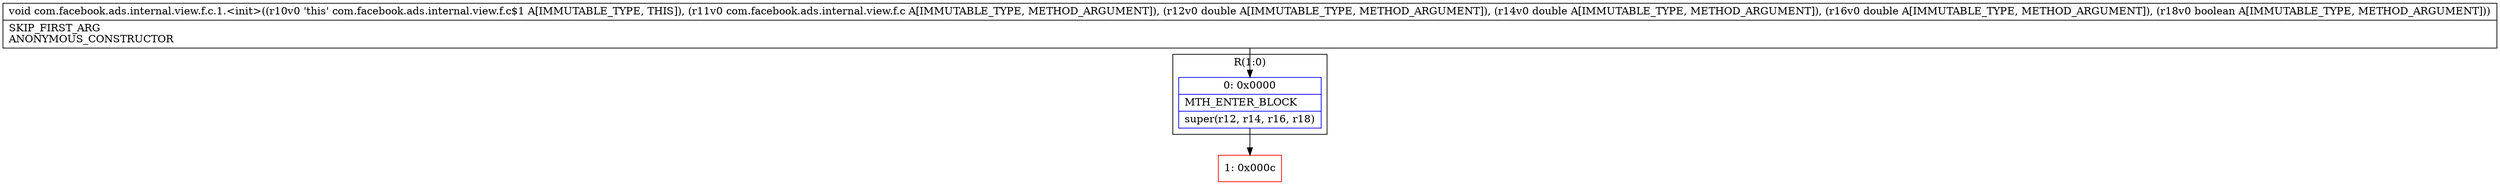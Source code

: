 digraph "CFG forcom.facebook.ads.internal.view.f.c.1.\<init\>(Lcom\/facebook\/ads\/internal\/view\/f\/c;DDDZ)V" {
subgraph cluster_Region_739339899 {
label = "R(1:0)";
node [shape=record,color=blue];
Node_0 [shape=record,label="{0\:\ 0x0000|MTH_ENTER_BLOCK\l|super(r12, r14, r16, r18)\l}"];
}
Node_1 [shape=record,color=red,label="{1\:\ 0x000c}"];
MethodNode[shape=record,label="{void com.facebook.ads.internal.view.f.c.1.\<init\>((r10v0 'this' com.facebook.ads.internal.view.f.c$1 A[IMMUTABLE_TYPE, THIS]), (r11v0 com.facebook.ads.internal.view.f.c A[IMMUTABLE_TYPE, METHOD_ARGUMENT]), (r12v0 double A[IMMUTABLE_TYPE, METHOD_ARGUMENT]), (r14v0 double A[IMMUTABLE_TYPE, METHOD_ARGUMENT]), (r16v0 double A[IMMUTABLE_TYPE, METHOD_ARGUMENT]), (r18v0 boolean A[IMMUTABLE_TYPE, METHOD_ARGUMENT]))  | SKIP_FIRST_ARG\lANONYMOUS_CONSTRUCTOR\l}"];
MethodNode -> Node_0;
Node_0 -> Node_1;
}


